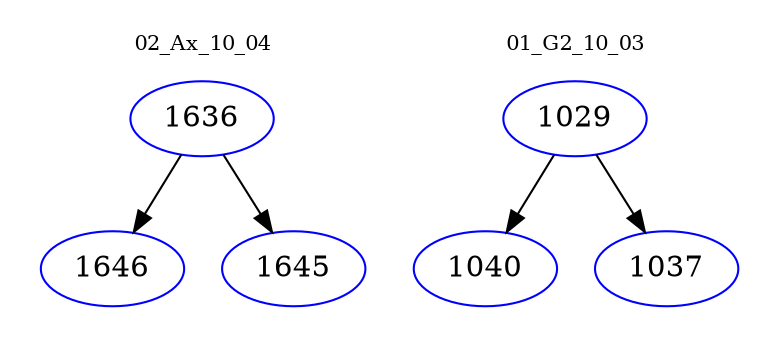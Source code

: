 digraph{
subgraph cluster_0 {
color = white
label = "02_Ax_10_04";
fontsize=10;
T0_1636 [label="1636", color="blue"]
T0_1636 -> T0_1646 [color="black"]
T0_1646 [label="1646", color="blue"]
T0_1636 -> T0_1645 [color="black"]
T0_1645 [label="1645", color="blue"]
}
subgraph cluster_1 {
color = white
label = "01_G2_10_03";
fontsize=10;
T1_1029 [label="1029", color="blue"]
T1_1029 -> T1_1040 [color="black"]
T1_1040 [label="1040", color="blue"]
T1_1029 -> T1_1037 [color="black"]
T1_1037 [label="1037", color="blue"]
}
}
